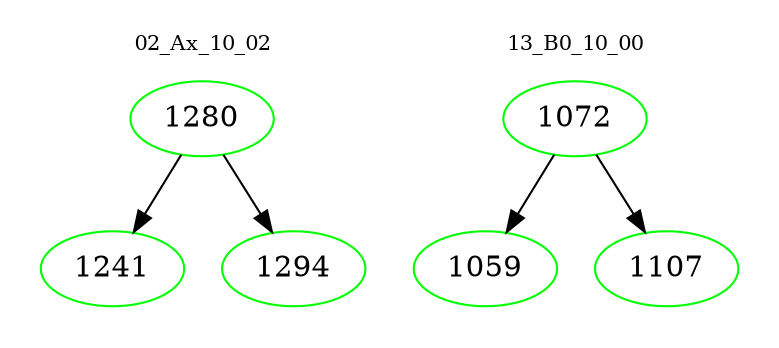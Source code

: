 digraph{
subgraph cluster_0 {
color = white
label = "02_Ax_10_02";
fontsize=10;
T0_1280 [label="1280", color="green"]
T0_1280 -> T0_1241 [color="black"]
T0_1241 [label="1241", color="green"]
T0_1280 -> T0_1294 [color="black"]
T0_1294 [label="1294", color="green"]
}
subgraph cluster_1 {
color = white
label = "13_B0_10_00";
fontsize=10;
T1_1072 [label="1072", color="green"]
T1_1072 -> T1_1059 [color="black"]
T1_1059 [label="1059", color="green"]
T1_1072 -> T1_1107 [color="black"]
T1_1107 [label="1107", color="green"]
}
}
